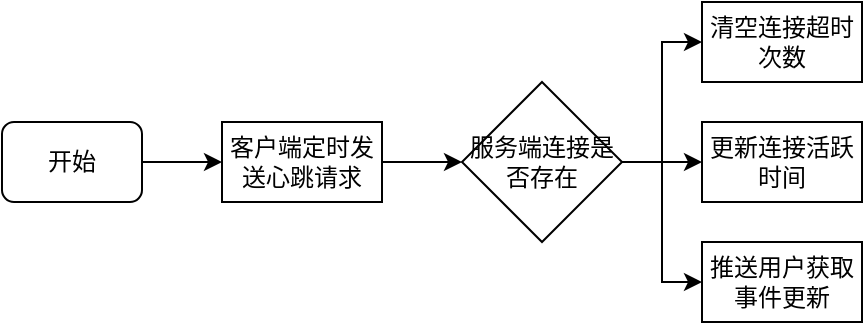 <mxfile version="20.8.23" type="github">
  <diagram name="第 1 页" id="Tu88x5kcEHJp7b-8ocxl">
    <mxGraphModel dx="1004" dy="575" grid="1" gridSize="10" guides="1" tooltips="1" connect="1" arrows="1" fold="1" page="1" pageScale="1" pageWidth="2336" pageHeight="1654" math="0" shadow="0">
      <root>
        <mxCell id="0" />
        <mxCell id="1" parent="0" />
        <mxCell id="xwDMop1V2xlGMRTcUajS-3" style="edgeStyle=orthogonalEdgeStyle;rounded=0;orthogonalLoop=1;jettySize=auto;html=1;entryX=0.5;entryY=1;entryDx=0;entryDy=0;" edge="1" parent="1" source="xwDMop1V2xlGMRTcUajS-1" target="xwDMop1V2xlGMRTcUajS-2">
          <mxGeometry relative="1" as="geometry" />
        </mxCell>
        <mxCell id="xwDMop1V2xlGMRTcUajS-1" value="开始" style="rounded=1;whiteSpace=wrap;html=1;" vertex="1" parent="1">
          <mxGeometry x="70" y="480" width="70" height="40" as="geometry" />
        </mxCell>
        <mxCell id="xwDMop1V2xlGMRTcUajS-5" style="edgeStyle=orthogonalEdgeStyle;rounded=0;orthogonalLoop=1;jettySize=auto;html=1;entryX=0;entryY=0.5;entryDx=0;entryDy=0;" edge="1" parent="1" source="xwDMop1V2xlGMRTcUajS-2" target="xwDMop1V2xlGMRTcUajS-4">
          <mxGeometry relative="1" as="geometry" />
        </mxCell>
        <mxCell id="xwDMop1V2xlGMRTcUajS-2" value="客户端定时发送心跳请求" style="rounded=0;whiteSpace=wrap;html=1;direction=south;" vertex="1" parent="1">
          <mxGeometry x="180" y="480" width="80" height="40" as="geometry" />
        </mxCell>
        <mxCell id="xwDMop1V2xlGMRTcUajS-7" style="edgeStyle=orthogonalEdgeStyle;rounded=0;orthogonalLoop=1;jettySize=auto;html=1;entryX=0.5;entryY=1;entryDx=0;entryDy=0;" edge="1" parent="1" source="xwDMop1V2xlGMRTcUajS-4" target="xwDMop1V2xlGMRTcUajS-6">
          <mxGeometry relative="1" as="geometry" />
        </mxCell>
        <mxCell id="xwDMop1V2xlGMRTcUajS-9" style="edgeStyle=orthogonalEdgeStyle;rounded=0;orthogonalLoop=1;jettySize=auto;html=1;entryX=0.5;entryY=1;entryDx=0;entryDy=0;" edge="1" parent="1" source="xwDMop1V2xlGMRTcUajS-4" target="xwDMop1V2xlGMRTcUajS-8">
          <mxGeometry relative="1" as="geometry" />
        </mxCell>
        <mxCell id="xwDMop1V2xlGMRTcUajS-11" style="edgeStyle=orthogonalEdgeStyle;rounded=0;orthogonalLoop=1;jettySize=auto;html=1;entryX=0.5;entryY=1;entryDx=0;entryDy=0;" edge="1" parent="1" source="xwDMop1V2xlGMRTcUajS-4" target="xwDMop1V2xlGMRTcUajS-10">
          <mxGeometry relative="1" as="geometry" />
        </mxCell>
        <mxCell id="xwDMop1V2xlGMRTcUajS-4" value="服务端连接是否存在" style="rhombus;whiteSpace=wrap;html=1;" vertex="1" parent="1">
          <mxGeometry x="300" y="460" width="80" height="80" as="geometry" />
        </mxCell>
        <mxCell id="xwDMop1V2xlGMRTcUajS-6" value="清空连接超时次数" style="rounded=0;whiteSpace=wrap;html=1;direction=south;" vertex="1" parent="1">
          <mxGeometry x="420" y="420" width="80" height="40" as="geometry" />
        </mxCell>
        <mxCell id="xwDMop1V2xlGMRTcUajS-8" value="更新连接活跃时间" style="rounded=0;whiteSpace=wrap;html=1;direction=south;" vertex="1" parent="1">
          <mxGeometry x="420" y="480" width="80" height="40" as="geometry" />
        </mxCell>
        <mxCell id="xwDMop1V2xlGMRTcUajS-10" value="推送用户获取事件更新" style="rounded=0;whiteSpace=wrap;html=1;direction=south;" vertex="1" parent="1">
          <mxGeometry x="420" y="540" width="80" height="40" as="geometry" />
        </mxCell>
      </root>
    </mxGraphModel>
  </diagram>
</mxfile>
